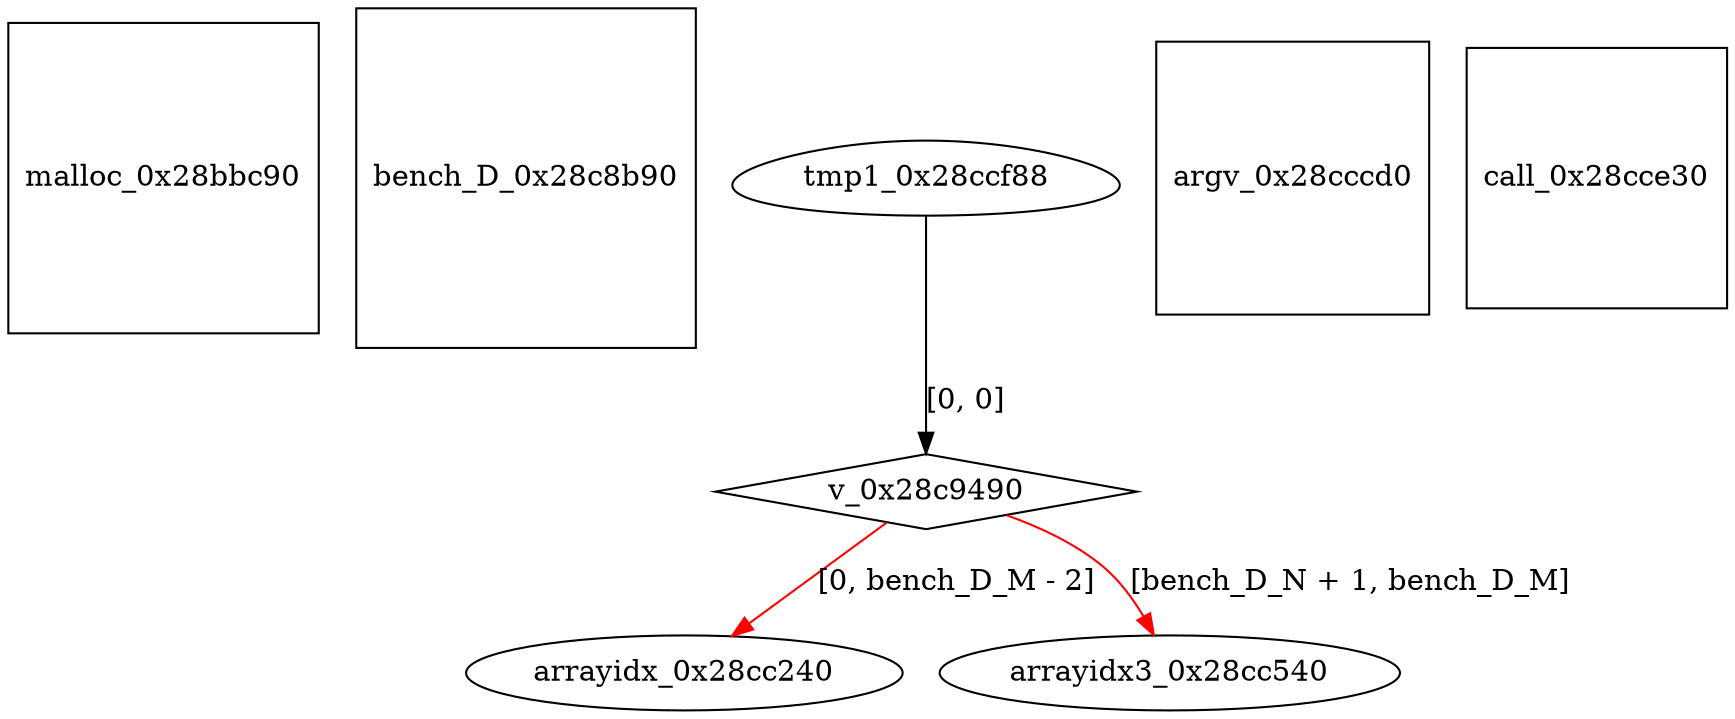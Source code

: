 digraph grafico {
"malloc_0x28bbc90" [shape=square];
"bench_D_0x28c8b90" [shape=square];
"v_0x28c9490" [shape=diamond];
"tmp1_0x28ccf88" -> "v_0x28c9490" [label="[0, 0]"];
"arrayidx_0x28cc240" [shape=ellipse];
"v_0x28c9490" -> "arrayidx_0x28cc240" [label="[0, bench_D_M - 2]",color=red];
"arrayidx3_0x28cc540" [shape=ellipse];
"v_0x28c9490" -> "arrayidx3_0x28cc540" [label="[bench_D_N + 1, bench_D_M]",color=red];
"argv_0x28cccd0" [shape=square];
"call_0x28cce30" [shape=square];
"tmp1_0x28ccf88" [shape=egg];
}